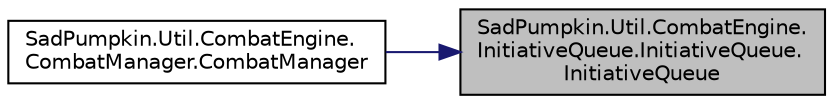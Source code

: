 digraph "SadPumpkin.Util.CombatEngine.InitiativeQueue.InitiativeQueue.InitiativeQueue"
{
 // LATEX_PDF_SIZE
  edge [fontname="Helvetica",fontsize="10",labelfontname="Helvetica",labelfontsize="10"];
  node [fontname="Helvetica",fontsize="10",shape=record];
  rankdir="RL";
  Node1 [label="SadPumpkin.Util.CombatEngine.\lInitiativeQueue.InitiativeQueue.\lInitiativeQueue",height=0.2,width=0.4,color="black", fillcolor="grey75", style="filled", fontcolor="black",tooltip="Construct a new, empty queue."];
  Node1 -> Node2 [dir="back",color="midnightblue",fontsize="10",style="solid",fontname="Helvetica"];
  Node2 [label="SadPumpkin.Util.CombatEngine.\lCombatManager.CombatManager",height=0.2,width=0.4,color="black", fillcolor="white", style="filled",URL="$class_sad_pumpkin_1_1_util_1_1_combat_engine_1_1_combat_manager.html#a7488d66164b3f3bfa49bfb3cf6755f3e",tooltip="Construct a new CombatManager object with the provided data."];
}
